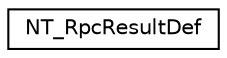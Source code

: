 digraph "Graphical Class Hierarchy"
{
  edge [fontname="Helvetica",fontsize="10",labelfontname="Helvetica",labelfontsize="10"];
  node [fontname="Helvetica",fontsize="10",shape=record];
  rankdir="LR";
  Node1 [label="NT_RpcResultDef",height=0.2,width=0.4,color="black", fillcolor="white", style="filled",URL="$structNT__RpcResultDef.html",tooltip="NetworkTables RPC Version 1 Definition Result. "];
}
